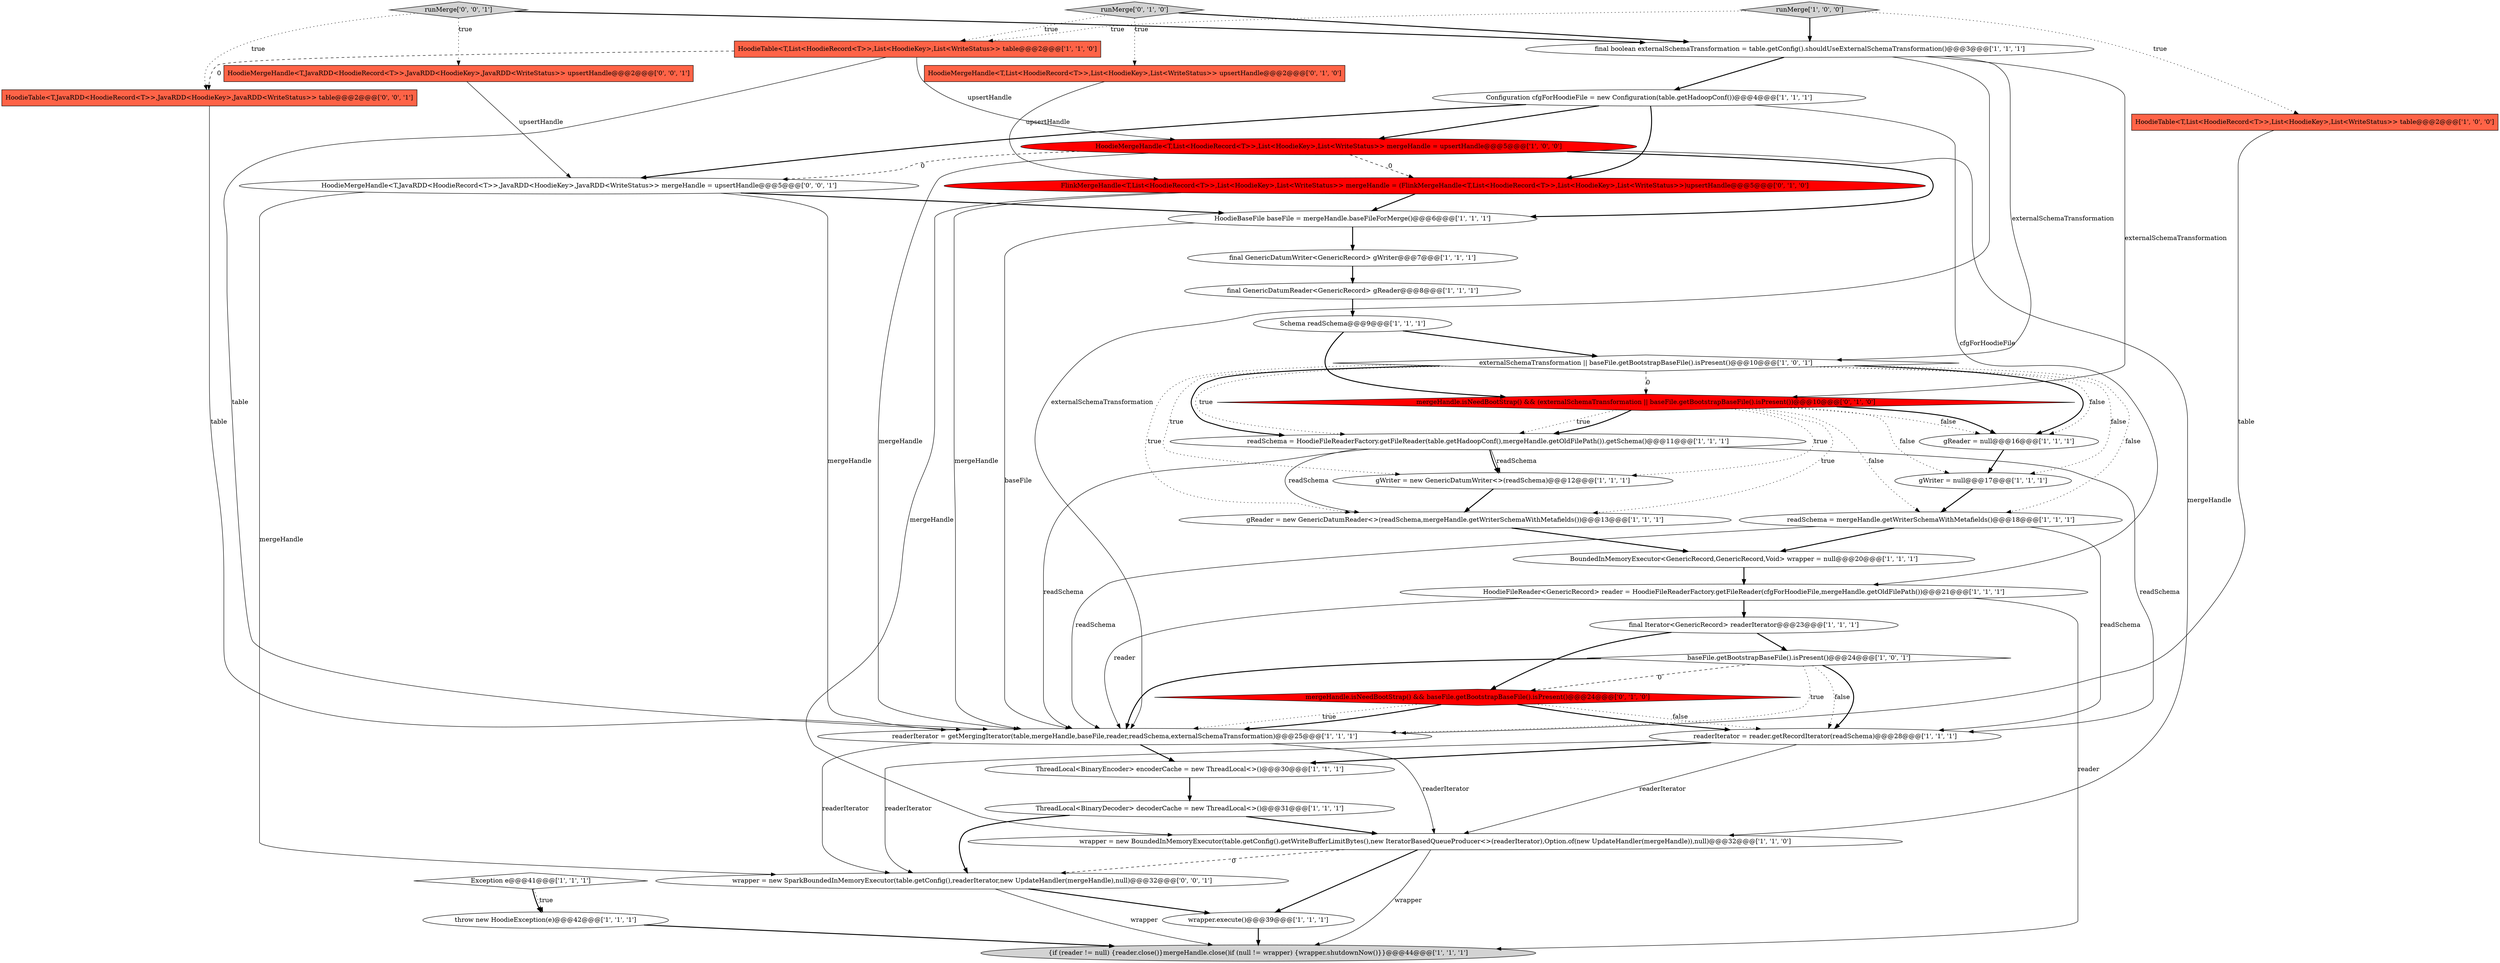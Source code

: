 digraph {
20 [style = filled, label = "final GenericDatumReader<GenericRecord> gReader@@@8@@@['1', '1', '1']", fillcolor = white, shape = ellipse image = "AAA0AAABBB1BBB"];
28 [style = filled, label = "HoodieFileReader<GenericRecord> reader = HoodieFileReaderFactory.getFileReader(cfgForHoodieFile,mergeHandle.getOldFilePath())@@@21@@@['1', '1', '1']", fillcolor = white, shape = ellipse image = "AAA0AAABBB1BBB"];
1 [style = filled, label = "wrapper.execute()@@@39@@@['1', '1', '1']", fillcolor = white, shape = ellipse image = "AAA0AAABBB1BBB"];
3 [style = filled, label = "gWriter = null@@@17@@@['1', '1', '1']", fillcolor = white, shape = ellipse image = "AAA0AAABBB1BBB"];
11 [style = filled, label = "Schema readSchema@@@9@@@['1', '1', '1']", fillcolor = white, shape = ellipse image = "AAA0AAABBB1BBB"];
8 [style = filled, label = "Configuration cfgForHoodieFile = new Configuration(table.getHadoopConf())@@@4@@@['1', '1', '1']", fillcolor = white, shape = ellipse image = "AAA0AAABBB1BBB"];
30 [style = filled, label = "runMerge['0', '1', '0']", fillcolor = lightgray, shape = diamond image = "AAA0AAABBB2BBB"];
39 [style = filled, label = "HoodieMergeHandle<T,JavaRDD<HoodieRecord<T>>,JavaRDD<HoodieKey>,JavaRDD<WriteStatus>> mergeHandle = upsertHandle@@@5@@@['0', '0', '1']", fillcolor = white, shape = ellipse image = "AAA0AAABBB3BBB"];
15 [style = filled, label = "ThreadLocal<BinaryEncoder> encoderCache = new ThreadLocal<>()@@@30@@@['1', '1', '1']", fillcolor = white, shape = ellipse image = "AAA0AAABBB1BBB"];
0 [style = filled, label = "BoundedInMemoryExecutor<GenericRecord,GenericRecord,Void> wrapper = null@@@20@@@['1', '1', '1']", fillcolor = white, shape = ellipse image = "AAA0AAABBB1BBB"];
6 [style = filled, label = "ThreadLocal<BinaryDecoder> decoderCache = new ThreadLocal<>()@@@31@@@['1', '1', '1']", fillcolor = white, shape = ellipse image = "AAA0AAABBB1BBB"];
5 [style = filled, label = "baseFile.getBootstrapBaseFile().isPresent()@@@24@@@['1', '0', '1']", fillcolor = white, shape = diamond image = "AAA0AAABBB1BBB"];
13 [style = filled, label = "readSchema = HoodieFileReaderFactory.getFileReader(table.getHadoopConf(),mergeHandle.getOldFilePath()).getSchema()@@@11@@@['1', '1', '1']", fillcolor = white, shape = ellipse image = "AAA0AAABBB1BBB"];
27 [style = filled, label = "Exception e@@@41@@@['1', '1', '1']", fillcolor = white, shape = diamond image = "AAA0AAABBB1BBB"];
14 [style = filled, label = "HoodieBaseFile baseFile = mergeHandle.baseFileForMerge()@@@6@@@['1', '1', '1']", fillcolor = white, shape = ellipse image = "AAA0AAABBB1BBB"];
31 [style = filled, label = "mergeHandle.isNeedBootStrap() && baseFile.getBootstrapBaseFile().isPresent()@@@24@@@['0', '1', '0']", fillcolor = red, shape = diamond image = "AAA1AAABBB2BBB"];
22 [style = filled, label = "HoodieTable<T,List<HoodieRecord<T>>,List<HoodieKey>,List<WriteStatus>> table@@@2@@@['1', '1', '0']", fillcolor = tomato, shape = box image = "AAA0AAABBB1BBB"];
19 [style = filled, label = "final Iterator<GenericRecord> readerIterator@@@23@@@['1', '1', '1']", fillcolor = white, shape = ellipse image = "AAA0AAABBB1BBB"];
23 [style = filled, label = "final GenericDatumWriter<GenericRecord> gWriter@@@7@@@['1', '1', '1']", fillcolor = white, shape = ellipse image = "AAA0AAABBB1BBB"];
17 [style = filled, label = "final boolean externalSchemaTransformation = table.getConfig().shouldUseExternalSchemaTransformation()@@@3@@@['1', '1', '1']", fillcolor = white, shape = ellipse image = "AAA0AAABBB1BBB"];
36 [style = filled, label = "HoodieTable<T,JavaRDD<HoodieRecord<T>>,JavaRDD<HoodieKey>,JavaRDD<WriteStatus>> table@@@2@@@['0', '0', '1']", fillcolor = tomato, shape = box image = "AAA0AAABBB3BBB"];
25 [style = filled, label = "readerIterator = getMergingIterator(table,mergeHandle,baseFile,reader,readSchema,externalSchemaTransformation)@@@25@@@['1', '1', '1']", fillcolor = white, shape = ellipse image = "AAA0AAABBB1BBB"];
2 [style = filled, label = "HoodieMergeHandle<T,List<HoodieRecord<T>>,List<HoodieKey>,List<WriteStatus>> mergeHandle = upsertHandle@@@5@@@['1', '0', '0']", fillcolor = red, shape = ellipse image = "AAA1AAABBB1BBB"];
35 [style = filled, label = "HoodieMergeHandle<T,JavaRDD<HoodieRecord<T>>,JavaRDD<HoodieKey>,JavaRDD<WriteStatus>> upsertHandle@@@2@@@['0', '0', '1']", fillcolor = tomato, shape = box image = "AAA0AAABBB3BBB"];
26 [style = filled, label = "gReader = new GenericDatumReader<>(readSchema,mergeHandle.getWriterSchemaWithMetafields())@@@13@@@['1', '1', '1']", fillcolor = white, shape = ellipse image = "AAA0AAABBB1BBB"];
37 [style = filled, label = "wrapper = new SparkBoundedInMemoryExecutor(table.getConfig(),readerIterator,new UpdateHandler(mergeHandle),null)@@@32@@@['0', '0', '1']", fillcolor = white, shape = ellipse image = "AAA0AAABBB3BBB"];
18 [style = filled, label = "runMerge['1', '0', '0']", fillcolor = lightgray, shape = diamond image = "AAA0AAABBB1BBB"];
24 [style = filled, label = "readerIterator = reader.getRecordIterator(readSchema)@@@28@@@['1', '1', '1']", fillcolor = white, shape = ellipse image = "AAA0AAABBB1BBB"];
34 [style = filled, label = "mergeHandle.isNeedBootStrap() && (externalSchemaTransformation || baseFile.getBootstrapBaseFile().isPresent())@@@10@@@['0', '1', '0']", fillcolor = red, shape = diamond image = "AAA1AAABBB2BBB"];
4 [style = filled, label = "gWriter = new GenericDatumWriter<>(readSchema)@@@12@@@['1', '1', '1']", fillcolor = white, shape = ellipse image = "AAA0AAABBB1BBB"];
9 [style = filled, label = "throw new HoodieException(e)@@@42@@@['1', '1', '1']", fillcolor = white, shape = ellipse image = "AAA0AAABBB1BBB"];
21 [style = filled, label = "gReader = null@@@16@@@['1', '1', '1']", fillcolor = white, shape = ellipse image = "AAA0AAABBB1BBB"];
33 [style = filled, label = "HoodieMergeHandle<T,List<HoodieRecord<T>>,List<HoodieKey>,List<WriteStatus>> upsertHandle@@@2@@@['0', '1', '0']", fillcolor = tomato, shape = box image = "AAA0AAABBB2BBB"];
16 [style = filled, label = "wrapper = new BoundedInMemoryExecutor(table.getConfig().getWriteBufferLimitBytes(),new IteratorBasedQueueProducer<>(readerIterator),Option.of(new UpdateHandler(mergeHandle)),null)@@@32@@@['1', '1', '0']", fillcolor = white, shape = ellipse image = "AAA0AAABBB1BBB"];
7 [style = filled, label = "{if (reader != null) {reader.close()}mergeHandle.close()if (null != wrapper) {wrapper.shutdownNow()}}@@@44@@@['1', '1', '1']", fillcolor = lightgray, shape = ellipse image = "AAA0AAABBB1BBB"];
10 [style = filled, label = "HoodieTable<T,List<HoodieRecord<T>>,List<HoodieKey>,List<WriteStatus>> table@@@2@@@['1', '0', '0']", fillcolor = tomato, shape = box image = "AAA0AAABBB1BBB"];
29 [style = filled, label = "externalSchemaTransformation || baseFile.getBootstrapBaseFile().isPresent()@@@10@@@['1', '0', '1']", fillcolor = white, shape = diamond image = "AAA0AAABBB1BBB"];
12 [style = filled, label = "readSchema = mergeHandle.getWriterSchemaWithMetafields()@@@18@@@['1', '1', '1']", fillcolor = white, shape = ellipse image = "AAA0AAABBB1BBB"];
32 [style = filled, label = "FlinkMergeHandle<T,List<HoodieRecord<T>>,List<HoodieKey>,List<WriteStatus>> mergeHandle = (FlinkMergeHandle<T,List<HoodieRecord<T>>,List<HoodieKey>,List<WriteStatus>>)upsertHandle@@@5@@@['0', '1', '0']", fillcolor = red, shape = ellipse image = "AAA1AAABBB2BBB"];
38 [style = filled, label = "runMerge['0', '0', '1']", fillcolor = lightgray, shape = diamond image = "AAA0AAABBB3BBB"];
13->26 [style = solid, label="readSchema"];
22->36 [style = dashed, label="0"];
34->21 [style = dotted, label="false"];
28->25 [style = solid, label="reader"];
27->9 [style = bold, label=""];
2->32 [style = dashed, label="0"];
14->25 [style = solid, label="baseFile"];
11->29 [style = bold, label=""];
39->14 [style = bold, label=""];
31->24 [style = dotted, label="false"];
9->7 [style = bold, label=""];
32->25 [style = solid, label="mergeHandle"];
29->26 [style = dotted, label="true"];
34->26 [style = dotted, label="true"];
34->12 [style = dotted, label="false"];
19->5 [style = bold, label=""];
13->24 [style = solid, label="readSchema"];
29->13 [style = dotted, label="true"];
27->9 [style = dotted, label="true"];
2->14 [style = bold, label=""];
25->15 [style = bold, label=""];
8->39 [style = bold, label=""];
28->7 [style = solid, label="reader"];
10->25 [style = solid, label="table"];
21->3 [style = bold, label=""];
30->33 [style = dotted, label="true"];
31->25 [style = dotted, label="true"];
17->29 [style = solid, label="externalSchemaTransformation"];
34->13 [style = dotted, label="true"];
22->2 [style = solid, label="upsertHandle"];
16->37 [style = dashed, label="0"];
25->16 [style = solid, label="readerIterator"];
37->1 [style = bold, label=""];
29->12 [style = dotted, label="false"];
5->24 [style = dotted, label="false"];
5->25 [style = bold, label=""];
8->28 [style = solid, label="cfgForHoodieFile"];
26->0 [style = bold, label=""];
5->25 [style = dotted, label="true"];
2->39 [style = dashed, label="0"];
28->19 [style = bold, label=""];
25->37 [style = solid, label="readerIterator"];
17->25 [style = solid, label="externalSchemaTransformation"];
38->17 [style = bold, label=""];
32->16 [style = solid, label="mergeHandle"];
2->25 [style = solid, label="mergeHandle"];
17->8 [style = bold, label=""];
33->32 [style = solid, label="upsertHandle"];
23->20 [style = bold, label=""];
29->4 [style = dotted, label="true"];
31->25 [style = bold, label=""];
30->17 [style = bold, label=""];
29->34 [style = dashed, label="0"];
12->24 [style = solid, label="readSchema"];
2->16 [style = solid, label="mergeHandle"];
12->25 [style = solid, label="readSchema"];
31->24 [style = bold, label=""];
13->4 [style = solid, label="readSchema"];
32->14 [style = bold, label=""];
22->25 [style = solid, label="table"];
3->12 [style = bold, label=""];
1->7 [style = bold, label=""];
29->21 [style = bold, label=""];
6->37 [style = bold, label=""];
18->10 [style = dotted, label="true"];
17->34 [style = solid, label="externalSchemaTransformation"];
14->23 [style = bold, label=""];
8->2 [style = bold, label=""];
16->1 [style = bold, label=""];
16->7 [style = solid, label="wrapper"];
5->24 [style = bold, label=""];
34->4 [style = dotted, label="true"];
37->7 [style = solid, label="wrapper"];
36->25 [style = solid, label="table"];
5->31 [style = dashed, label="0"];
35->39 [style = solid, label="upsertHandle"];
38->36 [style = dotted, label="true"];
34->21 [style = bold, label=""];
20->11 [style = bold, label=""];
24->15 [style = bold, label=""];
18->22 [style = dotted, label="true"];
8->32 [style = bold, label=""];
39->37 [style = solid, label="mergeHandle"];
24->16 [style = solid, label="readerIterator"];
19->31 [style = bold, label=""];
34->13 [style = bold, label=""];
4->26 [style = bold, label=""];
18->17 [style = bold, label=""];
15->6 [style = bold, label=""];
39->25 [style = solid, label="mergeHandle"];
29->21 [style = dotted, label="false"];
12->0 [style = bold, label=""];
29->3 [style = dotted, label="false"];
11->34 [style = bold, label=""];
6->16 [style = bold, label=""];
38->35 [style = dotted, label="true"];
13->25 [style = solid, label="readSchema"];
34->3 [style = dotted, label="false"];
30->22 [style = dotted, label="true"];
0->28 [style = bold, label=""];
24->37 [style = solid, label="readerIterator"];
13->4 [style = bold, label=""];
29->13 [style = bold, label=""];
}
